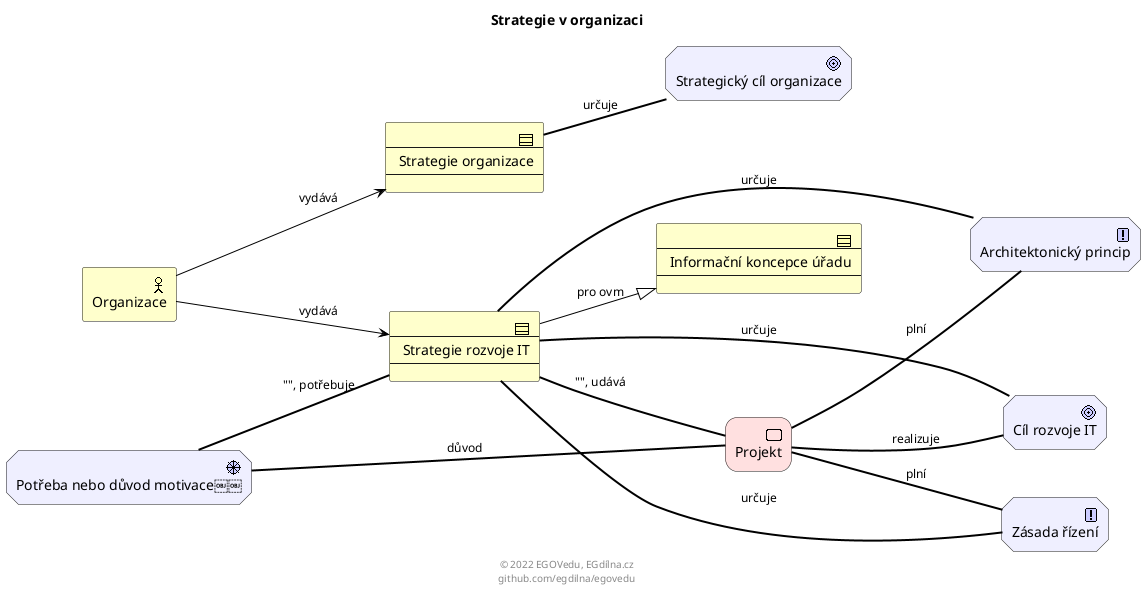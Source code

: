 @startuml strategie
title Strategie v organizaci
footer 
© 2022 EGOVedu, EGdílna.cz
github.com/egdilna/egovedu
end footer
!include <archimate/archimate>
left to right direction
Business_Actor(metamodelorganizace, "Organizace") 
Motivation_Driver(metamodelpotreba, "Potřeba nebo důvod motivace￼￼") 
Business_Contract(metamodelbyzstrategie, "Strategie organizace") 
Business_Contract(metamodelitstrategie, "Strategie rozvoje IT") 
Business_Contract(metamodelikovs, "Informační koncepce úřadu") 
Motivation_Goal(metamodelbyzstratcil, "Strategický cíl organizace") 
Motivation_Goal(metamodelitcil, "Cíl rozvoje IT") 
Motivation_Principle(metamodelprincip, "Architektonický princip") 
Motivation_Principle(metamodelzasada, "Zásada řízení") 
Implementation_WorkPackage(metamodelprojekt, "Projekt") 
Rel_Serving(metamodelorganizace, metamodelbyzstrategie, vydává)
Rel_Serving(metamodelorganizace, metamodelitstrategie, vydává)
Rel_Association(metamodelpotreba, metamodelitstrategie), potřebuje
Rel_Specialization(metamodelitstrategie, metamodelikovs, "pro ovm")
Rel_Association(metamodelbyzstrategie, metamodelbyzstratcil, určuje)
Rel_Association(metamodelitstrategie, metamodelitcil, určuje)
Rel_Association(metamodelitstrategie, metamodelprincip, určuje)
Rel_Association(metamodelitstrategie, metamodelzasada, určuje)
Rel_Association(metamodelitstrategie, metamodelprojekt), udává
Rel_Association(metamodelpotreba, metamodelprojekt, důvod)
Rel_Association(metamodelprojekt, metamodelitcil, realizuje)
Rel_Association(metamodelprojekt, metamodelprincip, plní)
Rel_Association(metamodelprojekt, metamodelzasada, plní)
@enduml

@startuml isvs-role 
title ISVS a vztahy a důležité role
footer 
© 2022 EGOVedu, EGdílna.cz
github.com/egdilna/egovedu
end footer
!include <archimate/archimate>
left to right direction
Business_Actor(ovm, "Orgán veřejné moci") 
Application_Component(isvs, "Informační systém veřejné správy") 
Application_Component(ais, "Agendový informační systém") 
Business_Role(rolespravceisvs, "Správce informačního systému") 
Business_Role(roleuzivatelis, "Uživatel informačního systému") 
Business_Role(roleeditorudajiis, "Editor údajů v agendovém informačním systému") 
Business_Role(roleuzivateludajuis, "Uživatel údajů v informačním systému") 
Rel_Serving(ovm, isvs, spravuje)
Rel_Serving(isvs, ovm, je užíván)
Rel_Specialization(isvs, ais)
Rel_Assignment(ovm, rolespravceisvs)
Rel_Assignment(ovm, roleeditorudajiis)
Rel_Assignment(ovm, roleuzivatelis)
Rel_Assignment(ovm, roleuzivateludajuis)
@enduml

@startuml druhy-subjekty
title Druhy subjektů a jejich zdroje
footer 
© 2022 EGOVedu, EGdílna.cz
github.com/egdilna/egovedu
end footer
!include <archimate/archimate>
left to right direction
Business_Actor(subjekt, "Subjekt") 
Business_Actor(subjektfo, "Fyzická osoba") 
Business_Actor(subjektpo, "Právnická osoba") 
Business_Actor(subjektpfo, "Podnikající fyzická osoba") 
Business_Actor(subjektosvc, "Osoba samostatně výdělečně činná") 
Business_Actor(forobak, "Fyzická osoba vedená v Registru obyvatel") 
Business_Actor(fonerobak, "Fyzická osoba, která není vedena v Registru obyvatel") 
Business_Actor(pobockaros, "Pobočka osoby") 
Business_Actor(pojevros, "Právnický subjekt vedený v Registru osob") 
Business_Actor(ponenivros, "Právnický subjekt, který není vedený v Registru osob") 
Grouping(zr, "Základní registry") {
    Application_Component(rob, "Registr obyvatel (ROB)") 
    Application_Component(ros, "Registr osob (ROS)") 
}
    Rel_Specialization(subjekt, subjektfo)
Rel_Specialization(subjektfo, forobak)
Rel_Specialization(subjektfo, fonerobak)
Rel_Specialization(subjekt, subjektpo)
Rel_Serving(subjektfo, subjektpo)
Rel_Specialization(subjektpo, subjektpfo)
Rel_Specialization(subjektpo, subjektosvc)
Rel_Specialization(subjektpo, pojevros)
Rel_Specialization(subjektpo, ponenivros)
Rel_Composition(subjektpo, pobockaros)
Rel_Access(rob, forobak)
Rel_Access(ros, pobockaros)
Rel_Access(ros, pojevros)
@enduml

@startuml skupiny-udaju-subjektu
title Druhy a skupiny údajů o subjektu
footer 
© 2022 EGOVedu, EGdílna.cz
github.com/egdilna/egovedu
end footer
!include <archimate/archimate>
left to right direction
Grouping(groupingskupinyudajusu, "Skupiny údajů o subjektu") {
    Application_DataObject(udajeref, "Referenční údaje") 
    Application_DataObject(udajeneref, "Nereferenční údaje ze základních registrů") 
    Application_DataObject(udajekontaktni, "Kontaktní údaje") 
    Application_DataObject(udajezsrpp, "Údaje o zápisu skutečnosti v RPP") 
    Application_DataObject(udajeagendove, "Agendové údaje") 
    Application_DataObject(udajeovu, "Údaje o využití údajů subjektu") 
    Application_DataObject(udajeprocesni, "Procesní údaje") 
    Application_DataObject(udajeprovozni, "Provozní údaje") 
}
@enduml